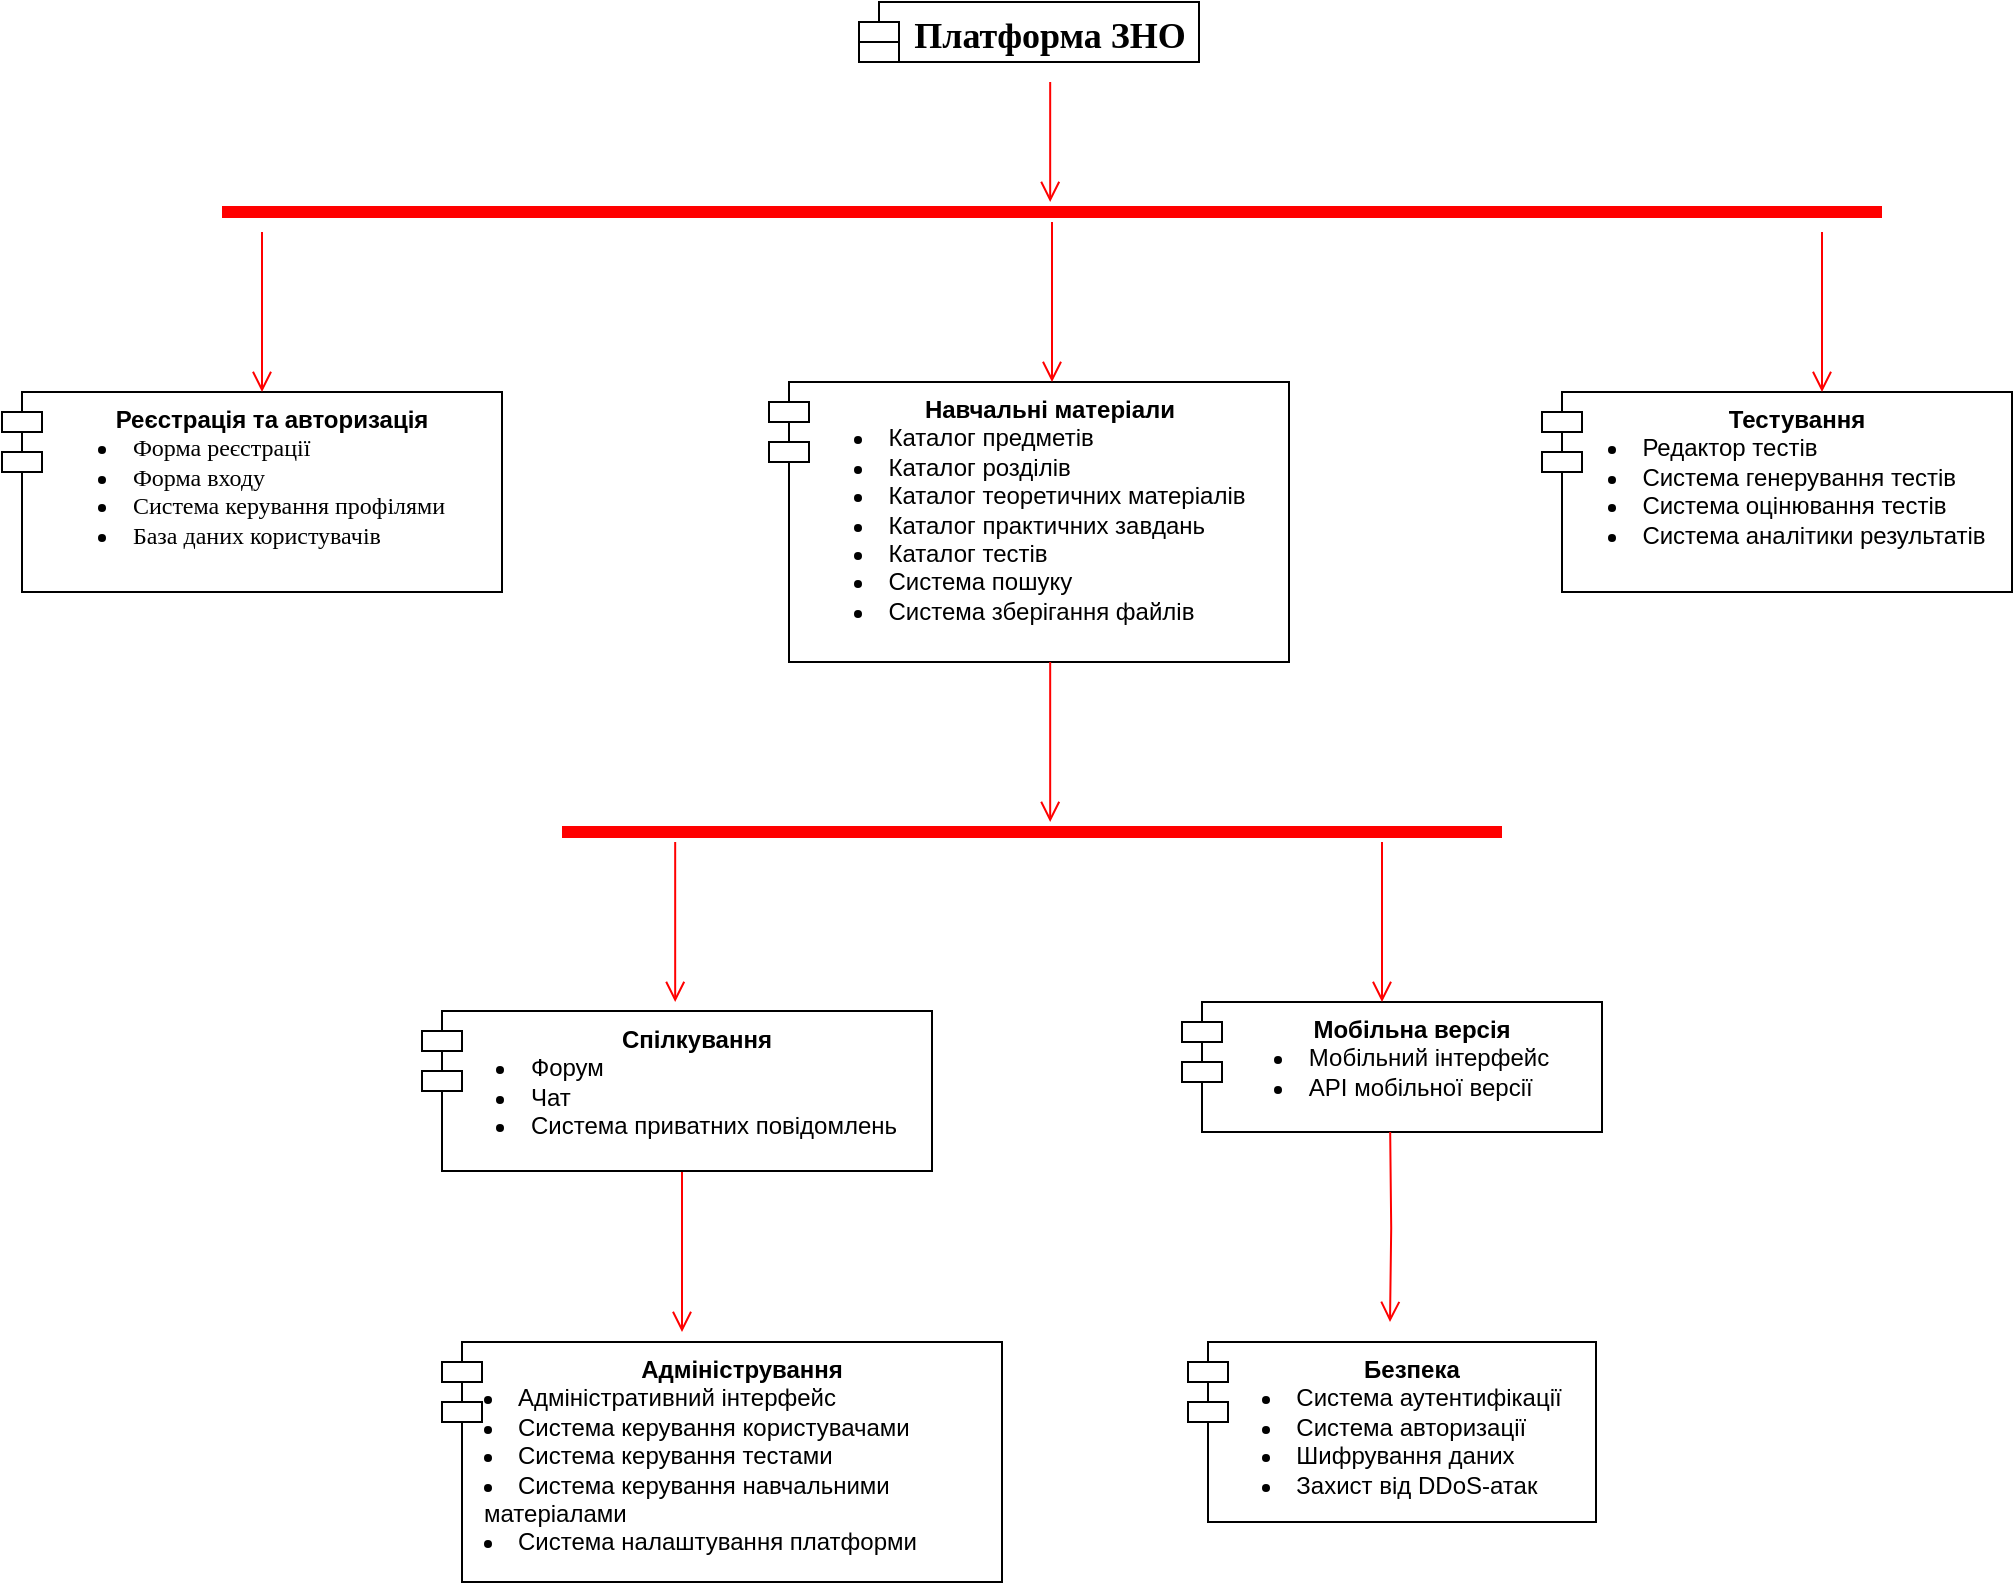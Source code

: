 <mxfile version="24.2.5" type="device">
  <diagram name="Сторінка-1" id="W3NSWT2rFJ_a-ih1Fg-B">
    <mxGraphModel dx="3172" dy="1144" grid="1" gridSize="10" guides="1" tooltips="1" connect="1" arrows="1" fold="1" page="1" pageScale="1" pageWidth="827" pageHeight="1169" math="0" shadow="0">
      <root>
        <mxCell id="0" />
        <mxCell id="1" parent="0" />
        <mxCell id="LKjroRtgqp2IqV0X0XqU-3" value="&lt;b&gt;Реєстрація та авторизація&lt;/b&gt;&lt;div&gt;&lt;li style=&quot;text-align: left;&quot; data-sourcepos=&quot;10:9-10:26&quot;&gt;&lt;font face=&quot;O3_gOv3sNoKKMmyePONa&quot;&gt;Форма реєстрації&lt;/font&gt;&lt;/li&gt;&lt;li style=&quot;text-align: left;&quot; data-sourcepos=&quot;11:9-11:21&quot;&gt;&lt;font face=&quot;O3_gOv3sNoKKMmyePONa&quot;&gt;Форма входу&lt;/font&gt;&lt;/li&gt;&lt;li style=&quot;text-align: left;&quot; data-sourcepos=&quot;12:9-12:37&quot;&gt;&lt;font face=&quot;O3_gOv3sNoKKMmyePONa&quot;&gt;Система керування профілями&lt;/font&gt;&lt;/li&gt;&lt;li style=&quot;text-align: left;&quot; data-sourcepos=&quot;13:9-14:0&quot;&gt;&lt;font face=&quot;O3_gOv3sNoKKMmyePONa&quot;&gt;База даних користувачів&lt;/font&gt;&lt;/li&gt;&lt;/div&gt;" style="shape=module;align=left;spacingLeft=20;align=center;verticalAlign=top;whiteSpace=wrap;html=1;" parent="1" vertex="1">
          <mxGeometry x="-230" y="195" width="250" height="100" as="geometry" />
        </mxCell>
        <mxCell id="LKjroRtgqp2IqV0X0XqU-4" value="&lt;b&gt;Навчальні матеріали&lt;/b&gt;&lt;div&gt;&lt;li style=&quot;text-align: left;&quot; data-sourcepos=&quot;18:9-18:27&quot;&gt;Каталог предметів&lt;/li&gt;&lt;li style=&quot;text-align: left;&quot; data-sourcepos=&quot;19:9-19:26&quot;&gt;Каталог розділів&lt;/li&gt;&lt;li style=&quot;text-align: left;&quot; data-sourcepos=&quot;20:9-20:40&quot;&gt;Каталог теоретичних матеріалів&lt;/li&gt;&lt;li style=&quot;text-align: left;&quot; data-sourcepos=&quot;21:9-21:36&quot;&gt;Каталог практичних завдань&lt;/li&gt;&lt;li style=&quot;text-align: left;&quot; data-sourcepos=&quot;22:9-22:24&quot;&gt;Каталог тестів&lt;/li&gt;&lt;li style=&quot;text-align: left;&quot; data-sourcepos=&quot;23:9-23:24&quot;&gt;Система пошуку&lt;/li&gt;&lt;li style=&quot;text-align: left;&quot; data-sourcepos=&quot;24:9-25:0&quot;&gt;Система зберігання файлів&lt;/li&gt;&lt;/div&gt;" style="shape=module;align=left;spacingLeft=20;align=center;verticalAlign=top;whiteSpace=wrap;html=1;" parent="1" vertex="1">
          <mxGeometry x="153.5" y="190" width="260" height="140" as="geometry" />
        </mxCell>
        <mxCell id="LKjroRtgqp2IqV0X0XqU-7" value="&lt;b&gt;Адміністрування&lt;/b&gt;&lt;div style=&quot;text-align: left;&quot;&gt;&lt;li data-sourcepos=&quot;50:9-50:36&quot;&gt;Адміністративний інтерфейс&lt;/li&gt;&lt;li data-sourcepos=&quot;51:9-51:41&quot;&gt;Система керування користувачами&lt;/li&gt;&lt;li data-sourcepos=&quot;52:9-52:35&quot;&gt;Система керування тестами&lt;/li&gt;&lt;li data-sourcepos=&quot;53:9-53:51&quot;&gt;Система керування навчальними матеріалами&lt;/li&gt;&lt;li data-sourcepos=&quot;54:9-55:0&quot;&gt;Система налаштування платформи&lt;/li&gt;&lt;/div&gt;" style="shape=module;align=left;spacingLeft=20;align=center;verticalAlign=top;whiteSpace=wrap;html=1;" parent="1" vertex="1">
          <mxGeometry x="-10" y="670" width="280" height="120" as="geometry" />
        </mxCell>
        <mxCell id="LKjroRtgqp2IqV0X0XqU-8" value="&lt;b&gt;Спілкування&lt;/b&gt;&lt;div style=&quot;text-align: left;&quot;&gt;&lt;li data-sourcepos=&quot;37:9-37:15&quot;&gt;Форум&lt;/li&gt;&lt;li data-sourcepos=&quot;38:9-38:13&quot;&gt;Чат&lt;/li&gt;&lt;li data-sourcepos=&quot;39:9-40:0&quot;&gt;Система приватних повідомлень&lt;/li&gt;&lt;/div&gt;" style="shape=module;align=left;spacingLeft=20;align=center;verticalAlign=top;whiteSpace=wrap;html=1;" parent="1" vertex="1">
          <mxGeometry x="-20" y="504.5" width="255" height="80" as="geometry" />
        </mxCell>
        <mxCell id="LKjroRtgqp2IqV0X0XqU-9" value="&lt;b&gt;Мобільна версія&lt;/b&gt;&lt;div style=&quot;text-align: left;&quot;&gt;&lt;li data-sourcepos=&quot;44:9-44:29&quot;&gt;Мобільний інтерфейс&lt;/li&gt;&lt;li data-sourcepos=&quot;45:9-46:0&quot;&gt;API мобільної версії&lt;/li&gt;&lt;/div&gt;" style="shape=module;align=left;spacingLeft=20;align=center;verticalAlign=top;whiteSpace=wrap;html=1;" parent="1" vertex="1">
          <mxGeometry x="360" y="500" width="210" height="65" as="geometry" />
        </mxCell>
        <mxCell id="LKjroRtgqp2IqV0X0XqU-10" value="&lt;b&gt;Тестування&lt;/b&gt;&lt;div style=&quot;text-align: left;&quot;&gt;&lt;li data-sourcepos=&quot;29:9-29:25&quot;&gt;Редактор тестів&lt;/li&gt;&lt;li data-sourcepos=&quot;30:9-30:36&quot;&gt;Система генерування тестів&lt;/li&gt;&lt;li data-sourcepos=&quot;31:9-31:35&quot;&gt;Система оцінювання тестів&lt;/li&gt;&lt;li data-sourcepos=&quot;32:9-33:0&quot;&gt;Система аналітики результатів&lt;/li&gt;&lt;/div&gt;" style="shape=module;align=left;spacingLeft=20;align=center;verticalAlign=top;whiteSpace=wrap;html=1;" parent="1" vertex="1">
          <mxGeometry x="540" y="195" width="235" height="100" as="geometry" />
        </mxCell>
        <mxCell id="LKjroRtgqp2IqV0X0XqU-11" value="&lt;b&gt;Безпека&lt;/b&gt;&lt;div style=&quot;text-align: left;&quot;&gt;&lt;li data-sourcepos=&quot;59:9-59:32&quot;&gt;Система аутентифікації&lt;/li&gt;&lt;li data-sourcepos=&quot;60:9-60:29&quot;&gt;Система авторизації&lt;/li&gt;&lt;li data-sourcepos=&quot;61:9-61:26&quot;&gt;Шифрування даних&lt;/li&gt;&lt;li data-sourcepos=&quot;62:9-63:0&quot;&gt;Захист від DDoS-атак&lt;/li&gt;&lt;/div&gt;" style="shape=module;align=left;spacingLeft=20;align=center;verticalAlign=top;whiteSpace=wrap;html=1;" parent="1" vertex="1">
          <mxGeometry x="363" y="670" width="204" height="90" as="geometry" />
        </mxCell>
        <mxCell id="lZg3jeDKlH9Jcqh30hlz-1" value="&lt;font style=&quot;font-size: 18px;&quot; face=&quot;Times New Roman&quot;&gt;&lt;b&gt;Платформа ЗНО&lt;/b&gt;&lt;/font&gt;" style="shape=module;align=left;spacingLeft=20;align=center;verticalAlign=top;whiteSpace=wrap;html=1;" vertex="1" parent="1">
          <mxGeometry x="198.5" width="170" height="30" as="geometry" />
        </mxCell>
        <mxCell id="lZg3jeDKlH9Jcqh30hlz-6" value="" style="shape=line;html=1;strokeWidth=6;strokeColor=#ff0000;" vertex="1" parent="1">
          <mxGeometry x="-120" y="100" width="830" height="10" as="geometry" />
        </mxCell>
        <mxCell id="lZg3jeDKlH9Jcqh30hlz-7" value="" style="edgeStyle=orthogonalEdgeStyle;html=1;verticalAlign=bottom;endArrow=open;endSize=8;strokeColor=#ff0000;rounded=0;" edge="1" source="lZg3jeDKlH9Jcqh30hlz-6" parent="1">
          <mxGeometry relative="1" as="geometry">
            <mxPoint x="295" y="190" as="targetPoint" />
          </mxGeometry>
        </mxCell>
        <mxCell id="lZg3jeDKlH9Jcqh30hlz-8" value="" style="edgeStyle=orthogonalEdgeStyle;html=1;verticalAlign=bottom;endArrow=open;endSize=8;strokeColor=#ff0000;rounded=0;" edge="1" parent="1">
          <mxGeometry relative="1" as="geometry">
            <mxPoint x="-100" y="195" as="targetPoint" />
            <mxPoint x="-100" y="115" as="sourcePoint" />
          </mxGeometry>
        </mxCell>
        <mxCell id="lZg3jeDKlH9Jcqh30hlz-9" value="" style="edgeStyle=orthogonalEdgeStyle;html=1;verticalAlign=bottom;endArrow=open;endSize=8;strokeColor=#ff0000;rounded=0;" edge="1" parent="1">
          <mxGeometry relative="1" as="geometry">
            <mxPoint x="680" y="195" as="targetPoint" />
            <mxPoint x="680" y="115" as="sourcePoint" />
          </mxGeometry>
        </mxCell>
        <mxCell id="lZg3jeDKlH9Jcqh30hlz-12" value="" style="edgeStyle=orthogonalEdgeStyle;html=1;verticalAlign=bottom;endArrow=open;endSize=8;strokeColor=#ff0000;rounded=0;" edge="1" parent="1">
          <mxGeometry relative="1" as="geometry">
            <mxPoint x="294.09" y="100" as="targetPoint" />
            <mxPoint x="294.09" y="40" as="sourcePoint" />
          </mxGeometry>
        </mxCell>
        <mxCell id="lZg3jeDKlH9Jcqh30hlz-15" value="" style="edgeStyle=orthogonalEdgeStyle;html=1;verticalAlign=bottom;endArrow=open;endSize=8;strokeColor=#ff0000;rounded=0;" edge="1" parent="1">
          <mxGeometry relative="1" as="geometry">
            <mxPoint x="294.09" y="410" as="targetPoint" />
            <mxPoint x="294.09" y="330" as="sourcePoint" />
          </mxGeometry>
        </mxCell>
        <mxCell id="lZg3jeDKlH9Jcqh30hlz-16" value="" style="shape=line;html=1;strokeWidth=6;strokeColor=#ff0000;" vertex="1" parent="1">
          <mxGeometry x="50" y="410" width="470" height="10" as="geometry" />
        </mxCell>
        <mxCell id="lZg3jeDKlH9Jcqh30hlz-18" value="" style="edgeStyle=orthogonalEdgeStyle;html=1;verticalAlign=bottom;endArrow=open;endSize=8;strokeColor=#ff0000;rounded=0;" edge="1" parent="1">
          <mxGeometry relative="1" as="geometry">
            <mxPoint x="460" y="500" as="targetPoint" />
            <mxPoint x="460" y="420" as="sourcePoint" />
          </mxGeometry>
        </mxCell>
        <mxCell id="lZg3jeDKlH9Jcqh30hlz-19" value="" style="edgeStyle=orthogonalEdgeStyle;html=1;verticalAlign=bottom;endArrow=open;endSize=8;strokeColor=#ff0000;rounded=0;" edge="1" parent="1">
          <mxGeometry relative="1" as="geometry">
            <mxPoint x="106.59" y="500" as="targetPoint" />
            <mxPoint x="106.59" y="420" as="sourcePoint" />
          </mxGeometry>
        </mxCell>
        <mxCell id="lZg3jeDKlH9Jcqh30hlz-20" value="" style="edgeStyle=orthogonalEdgeStyle;html=1;verticalAlign=bottom;endArrow=open;endSize=8;strokeColor=#ff0000;rounded=0;" edge="1" parent="1">
          <mxGeometry relative="1" as="geometry">
            <mxPoint x="110.0" y="665" as="targetPoint" />
            <mxPoint x="110.0" y="585" as="sourcePoint" />
          </mxGeometry>
        </mxCell>
        <mxCell id="lZg3jeDKlH9Jcqh30hlz-21" value="" style="edgeStyle=orthogonalEdgeStyle;html=1;verticalAlign=bottom;endArrow=open;endSize=8;strokeColor=#ff0000;rounded=0;" edge="1" parent="1">
          <mxGeometry relative="1" as="geometry">
            <mxPoint x="464" y="660" as="targetPoint" />
            <mxPoint x="464.09" y="565" as="sourcePoint" />
          </mxGeometry>
        </mxCell>
      </root>
    </mxGraphModel>
  </diagram>
</mxfile>
